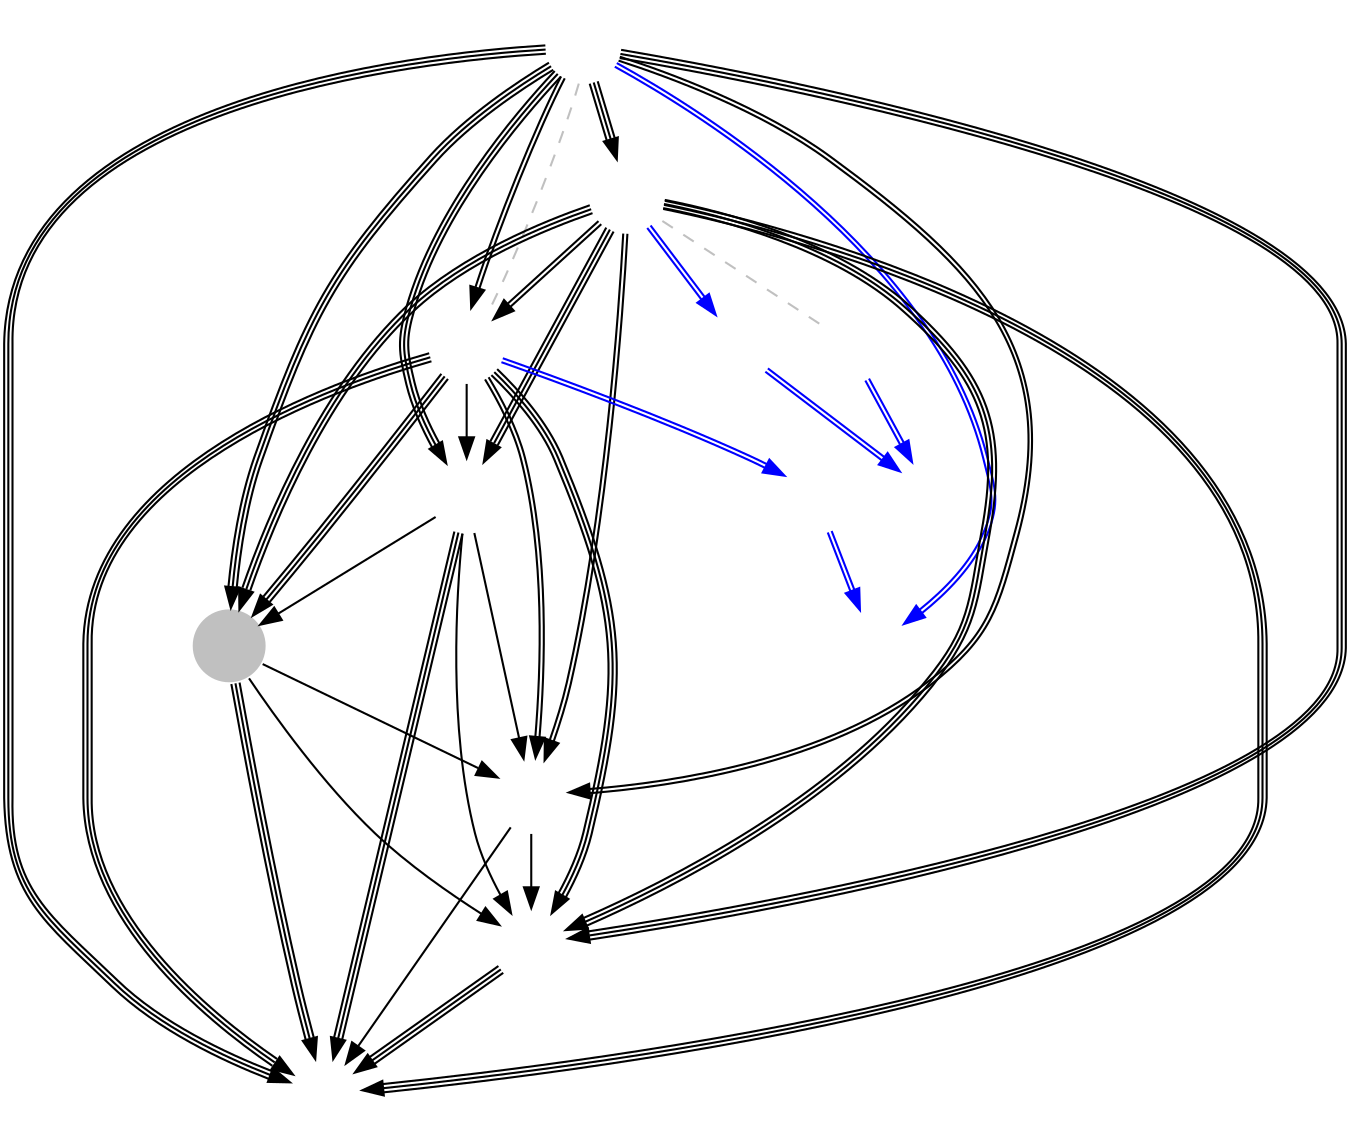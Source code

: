 // vim: set ts=5 sw=5:
digraph East {

	node [shape=circle fixedsize=true width=.5 label="" color="white" margin=0.5];
	imagepath="logos/";

	subgraph KR {
		L5	[ image="l5.png" ]
		MVPB	[ image="mvp-black.png" ]
		TP	[ image="tempest.png" ]
		MTY	[ image="mighty.png" ]
		GG	[ image="gg.png" style="filled" fillcolor="gray" ]
		MVPM	[ image="mvp-miracle.png" ]
		BLS	[ image="blossom.png" ]
		RVN	[ image="raven.png" ]

		/* Week 1 */
		L5	->	BLS		[ color="black:black:black" ]
		MTY	->	MVPM		[ color="black" ]
		MVPB	->	TP		[ color="black:black" ]
		MVPB	->	RVN		[ color="black:black:black" ]
		TP	->	GG		[ color="black:black:black" ]
		L5	->	MTY		[ color="black:black:black" ]
		MTY	->	GG		[ color="black" ]
		L5	->	RVN		[ color="black:black:black" ]
		MVPM	->	BLS		[ color="black" ]

		/* Week 2 */
		TP	->	MVPM		[ color="black:black" ]
		MVPB	->	BLS		[ color="black:black:black" ]
		GG	->	RVN		[ color="black:black:black" ]
		MTY	->	RVN		[ color="black:black:black" ]
		L5	->	MVPM		[ color="black:black" ]
		TP	->	BLS		[ color="black:black:black" ]
		TP	->	MTY		[ color="black" ]
		L5	->	GG		[ color="black:black:black" ]
		MVPB	->	MVPM		[ color="black:black" ]

		/* Week 3 */
		BLS	->	RVN		[ color="black:black:black" ]
		MVPB	->	GG		[ color="black:black:black" ]
		L5	->	TP		[ color="black:black" ]
		MVPB	->	MTY		[ color="black:black:black" ]
		GG	->	BLS		[ color="black" ]
		MVPM	->	RVN		[ color="black" ]

		/* Week 4 */
		L5	->	MVPB		[ color="black:black:black" ]
		TP	->	RVN		[ color="black:black:black" ]
		GG	->	MVPM		[ color="black" ]
		MTY	->	BLS		[ color="black" ]
	}

	subgraph CN {
		eStar	[ image="estar-gaming.png" ]
		SPT	[ image="super-perfect-team.png" ]
		Zero	[ image="zero.png" ]
		RSG	[ image="resurgence.png" ]
		TFC	[ image="tfc.png" ]
	}

	/*** Eastern Clash ***/

	/* Upper Bracket: Round 1 */
	L5	->	RSG	[ color="blue:blue" ]
	TP	->	Zero	[ color="blue:blue" ]
	eStar	->	TFC	[ color="blue:blue" ]
	MVPB	->	SPT	[ color="blue:blue" ]

	/* Lower Bracket: Round 1 */
	Zero	->	RSG	[ color="blue:blue" ]
	SPT	->	TFC	[ color="blue:blue" ]

	edge [ style="dashed" color="grey" constraint="false" dir="none" ]
	
	/* Upper Bracket: Round 2 */
	L5	->	TP
	eStar	->	MVPB

	/* Lower Bracket: Round 2 */

	/* Upper Bracket: Round 3 */

	/* Lower Bracket: Round 3 */

	/* Upper Bracket: Round 4 */

	/* Lower Bracket: Round 4 */

	edge [ color=gray style=dashed constraint=false dir=none ]
}
